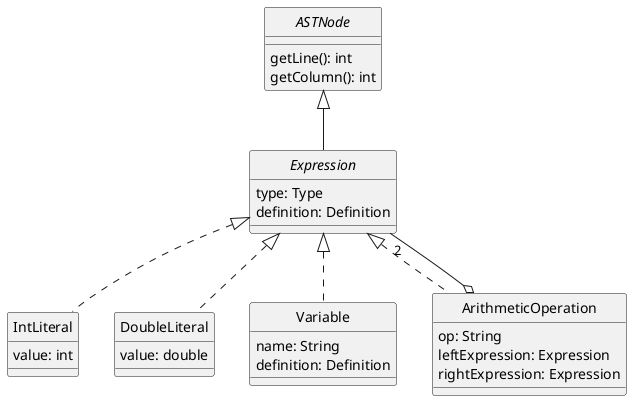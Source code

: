 @startuml Expressions
skinparam style strictuml
skinparam monochrome true


interface ASTNode {
    getLine(): int
    getColumn(): int
}

interface Expression {
    type: Type
    definition: Definition
}

class IntLiteral {
    value: int
}

class DoubleLiteral {
    value: double
}

class Variable {
    name: String
    definition: Definition
}

class ArithmeticOperation {
    op: String
    leftExpression: Expression
    rightExpression: Expression
}

ASTNode <|-- Expression
Expression <|.. IntLiteral
Expression <|.. DoubleLiteral
Expression <|.. Variable
Expression <|.. ArithmeticOperation
ArithmeticOperation o--"2" Expression

@enduml
